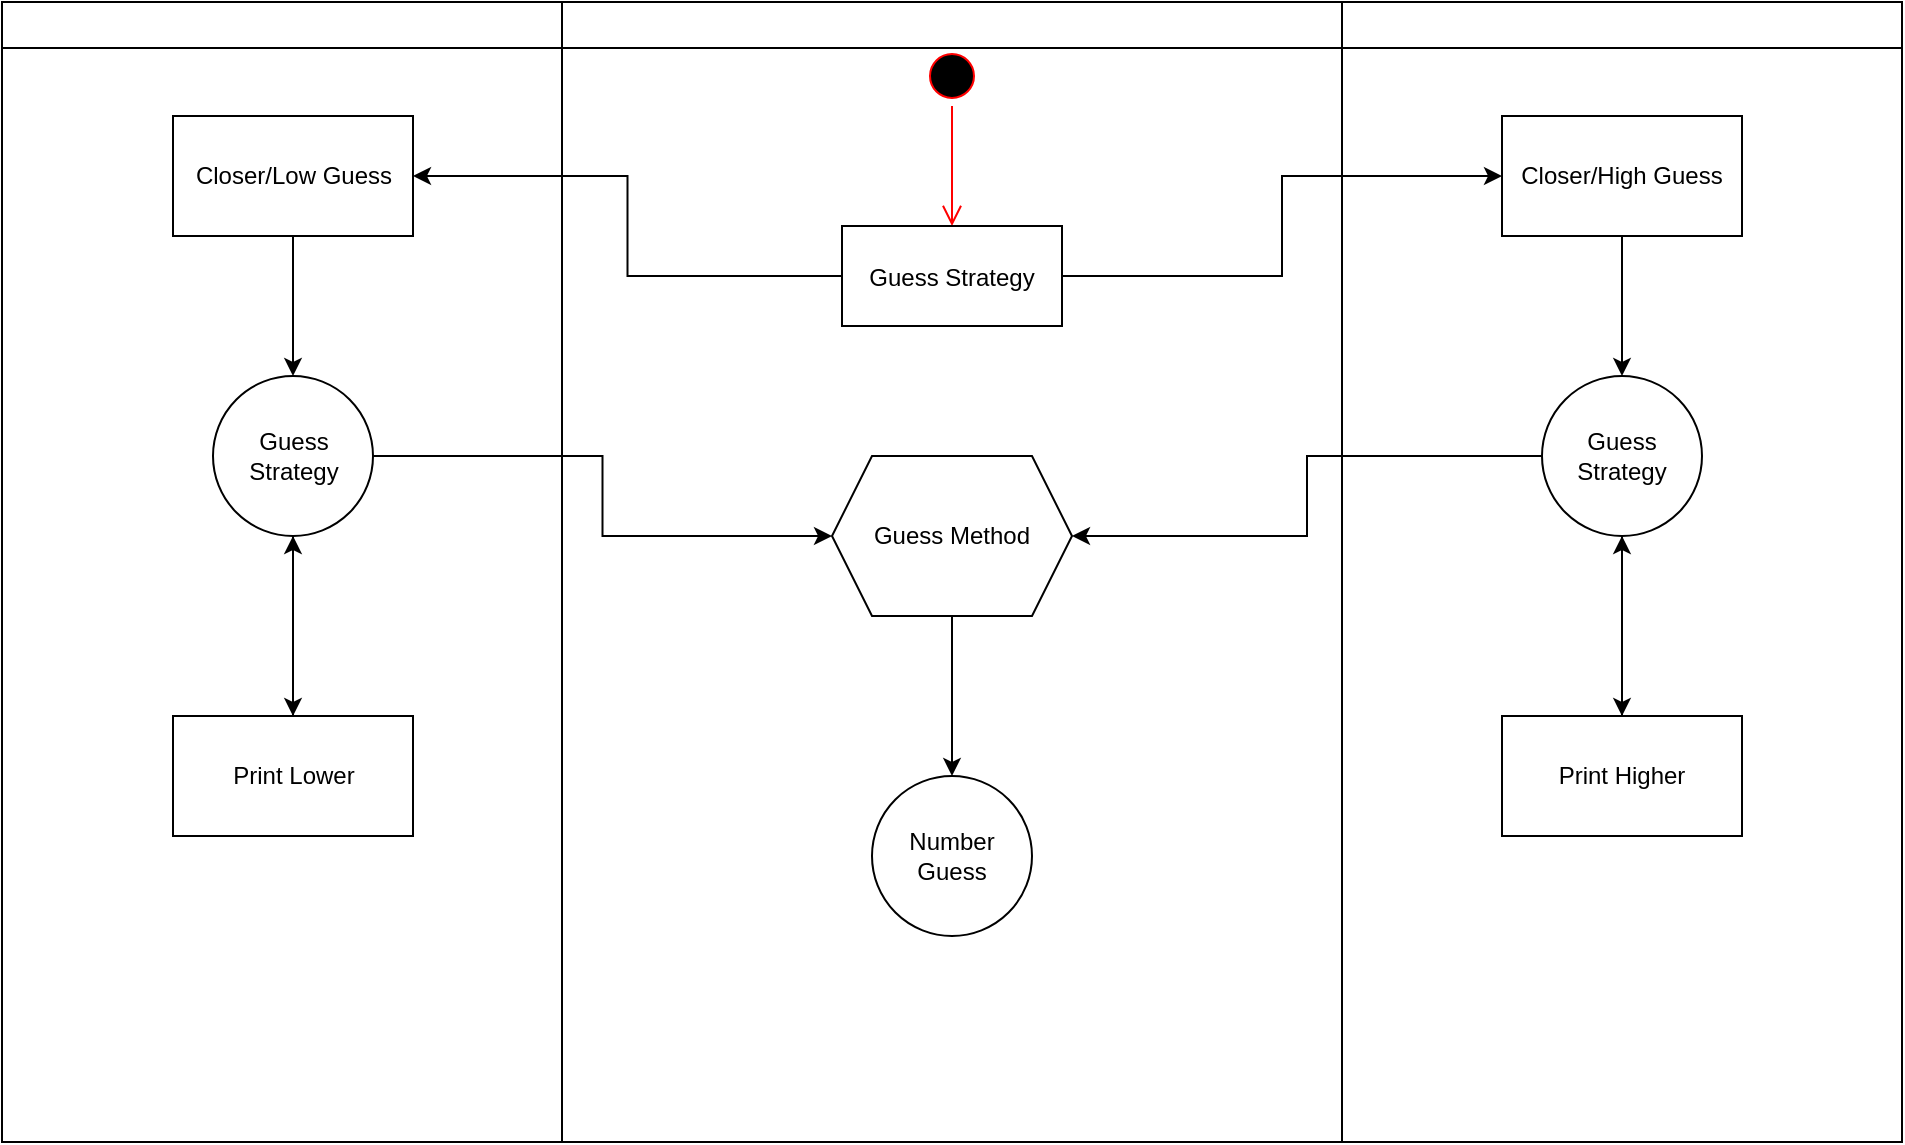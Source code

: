 <mxfile>
    <diagram name="Page-1" id="e7e014a7-5840-1c2e-5031-d8a46d1fe8dd">
        <mxGraphModel dx="1053" dy="481" grid="1" gridSize="10" guides="1" tooltips="1" connect="1" arrows="1" fold="1" page="1" pageScale="1" pageWidth="1169" pageHeight="826" background="none" math="0" shadow="0">
            <root>
                <mxCell id="0"/>
                <mxCell id="1" parent="0"/>
                <mxCell id="3" value="" style="swimlane;whiteSpace=wrap" parent="1" vertex="1">
                    <mxGeometry x="450" y="128" width="390" height="570" as="geometry"/>
                </mxCell>
                <mxCell id="13" value="" style="ellipse;shape=startState;fillColor=#000000;strokeColor=#ff0000;" parent="3" vertex="1">
                    <mxGeometry x="180" y="22" width="30" height="30" as="geometry"/>
                </mxCell>
                <mxCell id="14" value="" style="edgeStyle=elbowEdgeStyle;elbow=horizontal;verticalAlign=bottom;endArrow=open;endSize=8;strokeColor=#FF0000;endFill=1;rounded=0" parent="3" source="13" target="15" edge="1">
                    <mxGeometry x="40" y="20" as="geometry">
                        <mxPoint x="55" y="90" as="targetPoint"/>
                    </mxGeometry>
                </mxCell>
                <mxCell id="15" value="Guess Strategy" style="" parent="3" vertex="1">
                    <mxGeometry x="140" y="112" width="110" height="50" as="geometry"/>
                </mxCell>
                <mxCell id="2" value="" style="swimlane;whiteSpace=wrap" parent="3" vertex="1">
                    <mxGeometry x="-280" width="280" height="570" as="geometry"/>
                </mxCell>
                <mxCell id="42KRZFq9cMdBP3T2XgEV-54" value="" style="edgeStyle=orthogonalEdgeStyle;rounded=0;orthogonalLoop=1;jettySize=auto;html=1;" parent="2" source="42KRZFq9cMdBP3T2XgEV-45" target="42KRZFq9cMdBP3T2XgEV-53" edge="1">
                    <mxGeometry relative="1" as="geometry"/>
                </mxCell>
                <mxCell id="42KRZFq9cMdBP3T2XgEV-45" value="Closer/Low Guess" style="whiteSpace=wrap;html=1;" parent="2" vertex="1">
                    <mxGeometry x="85.5" y="57" width="120" height="60" as="geometry"/>
                </mxCell>
                <mxCell id="42KRZFq9cMdBP3T2XgEV-58" value="" style="edgeStyle=orthogonalEdgeStyle;rounded=0;orthogonalLoop=1;jettySize=auto;html=1;" parent="2" source="42KRZFq9cMdBP3T2XgEV-53" target="42KRZFq9cMdBP3T2XgEV-57" edge="1">
                    <mxGeometry relative="1" as="geometry"/>
                </mxCell>
                <mxCell id="42KRZFq9cMdBP3T2XgEV-53" value="Guess Strategy" style="ellipse;whiteSpace=wrap;html=1;" parent="2" vertex="1">
                    <mxGeometry x="105.5" y="187" width="80" height="80" as="geometry"/>
                </mxCell>
                <mxCell id="17" style="edgeStyle=none;html=1;exitX=0.5;exitY=0;exitDx=0;exitDy=0;entryX=0.5;entryY=1;entryDx=0;entryDy=0;" edge="1" parent="2" source="42KRZFq9cMdBP3T2XgEV-57" target="42KRZFq9cMdBP3T2XgEV-53">
                    <mxGeometry relative="1" as="geometry"/>
                </mxCell>
                <mxCell id="42KRZFq9cMdBP3T2XgEV-57" value="Print Lower" style="whiteSpace=wrap;html=1;" parent="2" vertex="1">
                    <mxGeometry x="85.5" y="357" width="120" height="60" as="geometry"/>
                </mxCell>
                <mxCell id="42KRZFq9cMdBP3T2XgEV-46" value="" style="edgeStyle=orthogonalEdgeStyle;rounded=0;orthogonalLoop=1;jettySize=auto;html=1;" parent="3" source="15" target="42KRZFq9cMdBP3T2XgEV-45" edge="1">
                    <mxGeometry relative="1" as="geometry"/>
                </mxCell>
                <mxCell id="42KRZFq9cMdBP3T2XgEV-62" value="" style="edgeStyle=orthogonalEdgeStyle;rounded=0;orthogonalLoop=1;jettySize=auto;html=1;" parent="3" source="42KRZFq9cMdBP3T2XgEV-49" target="42KRZFq9cMdBP3T2XgEV-61" edge="1">
                    <mxGeometry relative="1" as="geometry"/>
                </mxCell>
                <mxCell id="42KRZFq9cMdBP3T2XgEV-49" value="Guess Method" style="shape=hexagon;perimeter=hexagonPerimeter2;whiteSpace=wrap;html=1;fixedSize=1;" parent="3" vertex="1">
                    <mxGeometry x="135" y="227" width="120" height="80" as="geometry"/>
                </mxCell>
                <mxCell id="42KRZFq9cMdBP3T2XgEV-55" style="edgeStyle=orthogonalEdgeStyle;rounded=0;orthogonalLoop=1;jettySize=auto;html=1;entryX=0;entryY=0.5;entryDx=0;entryDy=0;" parent="3" source="42KRZFq9cMdBP3T2XgEV-53" target="42KRZFq9cMdBP3T2XgEV-49" edge="1">
                    <mxGeometry relative="1" as="geometry"/>
                </mxCell>
                <mxCell id="42KRZFq9cMdBP3T2XgEV-61" value="Number Guess" style="ellipse;whiteSpace=wrap;html=1;" parent="3" vertex="1">
                    <mxGeometry x="155" y="387" width="80" height="80" as="geometry"/>
                </mxCell>
                <mxCell id="4" value="" style="swimlane;whiteSpace=wrap" parent="1" vertex="1">
                    <mxGeometry x="840" y="128" width="280" height="570" as="geometry"/>
                </mxCell>
                <mxCell id="42KRZFq9cMdBP3T2XgEV-48" value="" style="edgeStyle=orthogonalEdgeStyle;rounded=0;orthogonalLoop=1;jettySize=auto;html=1;" parent="4" source="42KRZFq9cMdBP3T2XgEV-43" target="42KRZFq9cMdBP3T2XgEV-47" edge="1">
                    <mxGeometry relative="1" as="geometry"/>
                </mxCell>
                <mxCell id="42KRZFq9cMdBP3T2XgEV-43" value="Closer/High Guess" style="whiteSpace=wrap;html=1;" parent="4" vertex="1">
                    <mxGeometry x="80" y="57" width="120" height="60" as="geometry"/>
                </mxCell>
                <mxCell id="42KRZFq9cMdBP3T2XgEV-60" value="" style="edgeStyle=orthogonalEdgeStyle;rounded=0;orthogonalLoop=1;jettySize=auto;html=1;" parent="4" source="42KRZFq9cMdBP3T2XgEV-47" target="42KRZFq9cMdBP3T2XgEV-59" edge="1">
                    <mxGeometry relative="1" as="geometry"/>
                </mxCell>
                <mxCell id="42KRZFq9cMdBP3T2XgEV-47" value="Guess Strategy" style="ellipse;whiteSpace=wrap;html=1;" parent="4" vertex="1">
                    <mxGeometry x="100" y="187" width="80" height="80" as="geometry"/>
                </mxCell>
                <mxCell id="16" style="edgeStyle=none;html=1;exitX=0.5;exitY=0;exitDx=0;exitDy=0;entryX=0.5;entryY=1;entryDx=0;entryDy=0;" edge="1" parent="4" source="42KRZFq9cMdBP3T2XgEV-59" target="42KRZFq9cMdBP3T2XgEV-47">
                    <mxGeometry relative="1" as="geometry"/>
                </mxCell>
                <mxCell id="42KRZFq9cMdBP3T2XgEV-59" value="Print Higher" style="whiteSpace=wrap;html=1;" parent="4" vertex="1">
                    <mxGeometry x="80" y="357" width="120" height="60" as="geometry"/>
                </mxCell>
                <mxCell id="42KRZFq9cMdBP3T2XgEV-44" value="" style="edgeStyle=orthogonalEdgeStyle;rounded=0;orthogonalLoop=1;jettySize=auto;html=1;" parent="1" source="15" target="42KRZFq9cMdBP3T2XgEV-43" edge="1">
                    <mxGeometry relative="1" as="geometry"/>
                </mxCell>
                <mxCell id="42KRZFq9cMdBP3T2XgEV-56" style="edgeStyle=orthogonalEdgeStyle;rounded=0;orthogonalLoop=1;jettySize=auto;html=1;entryX=1;entryY=0.5;entryDx=0;entryDy=0;" parent="1" source="42KRZFq9cMdBP3T2XgEV-47" target="42KRZFq9cMdBP3T2XgEV-49" edge="1">
                    <mxGeometry relative="1" as="geometry"/>
                </mxCell>
            </root>
        </mxGraphModel>
    </diagram>
</mxfile>